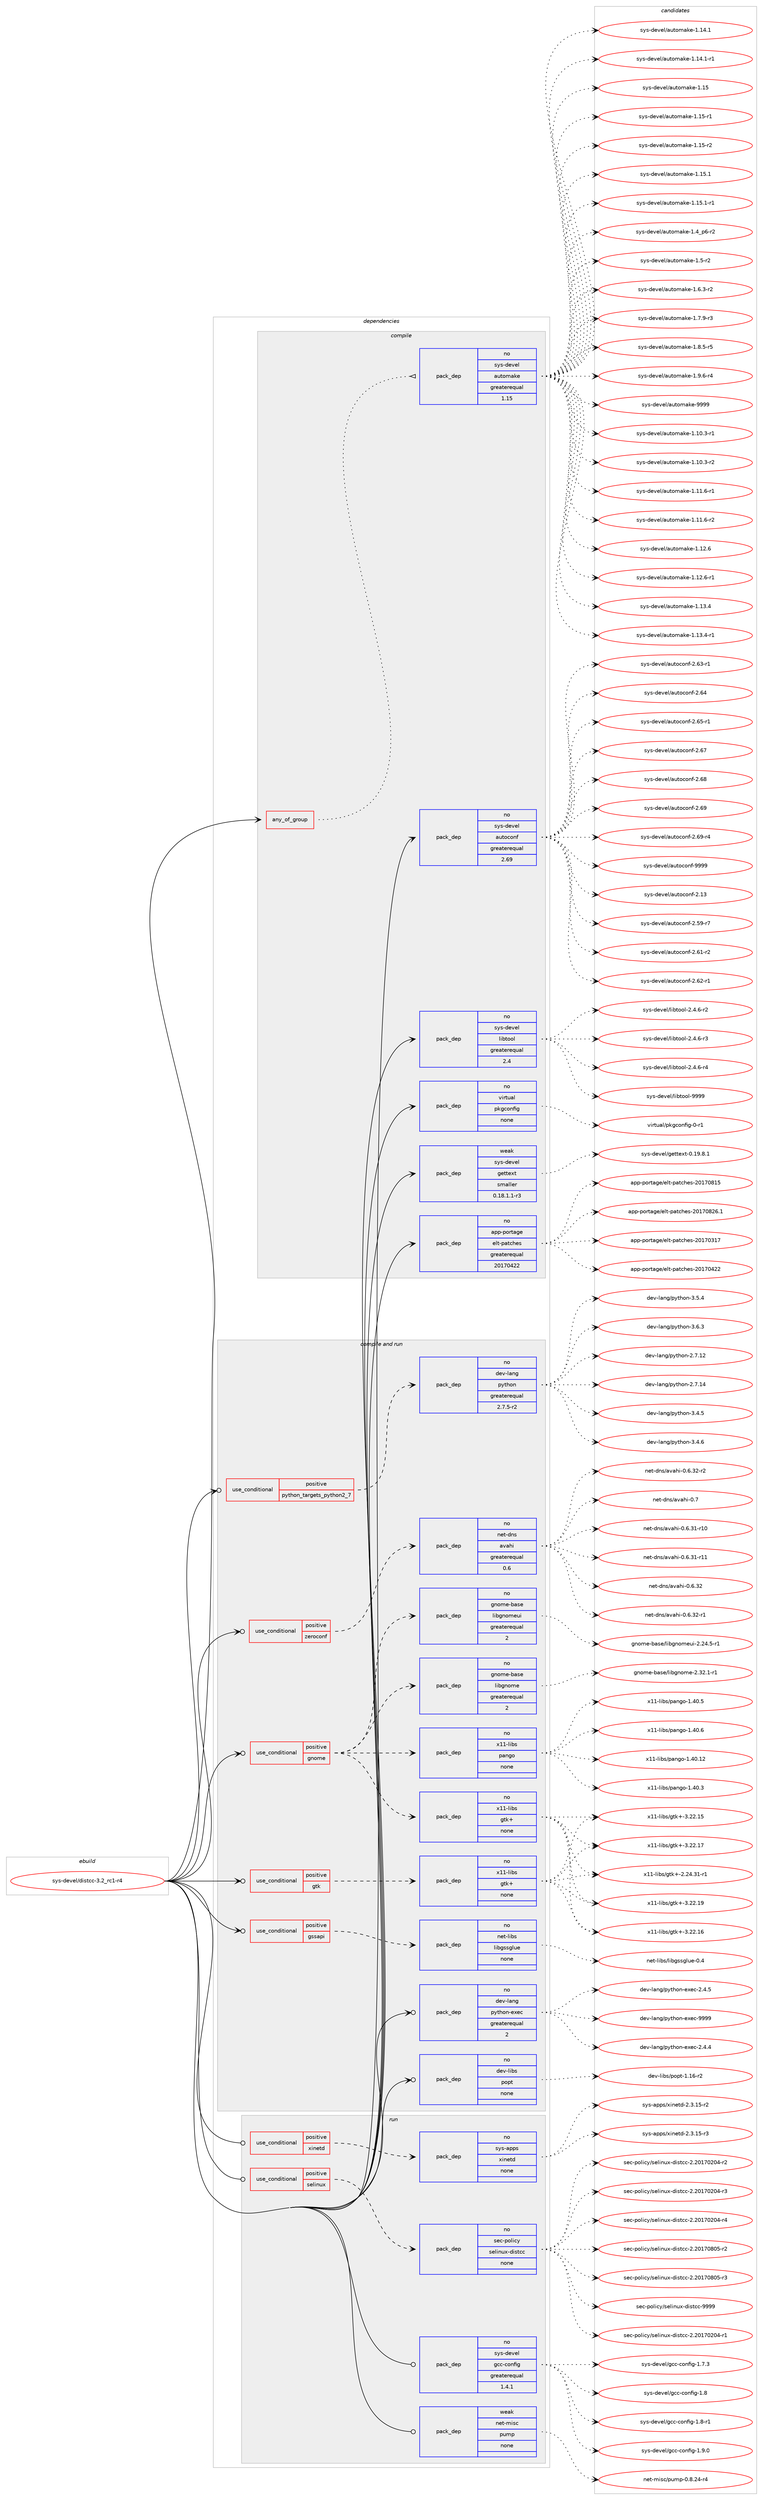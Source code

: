 digraph prolog {

# *************
# Graph options
# *************

newrank=true;
concentrate=true;
compound=true;
graph [rankdir=LR,fontname=Helvetica,fontsize=10,ranksep=1.5];#, ranksep=2.5, nodesep=0.2];
edge  [arrowhead=vee];
node  [fontname=Helvetica,fontsize=10];

# **********
# The ebuild
# **********

subgraph cluster_leftcol {
color=gray;
rank=same;
label=<<i>ebuild</i>>;
id [label="sys-devel/distcc-3.2_rc1-r4", color=red, width=4, href="../sys-devel/distcc-3.2_rc1-r4.svg"];
}

# ****************
# The dependencies
# ****************

subgraph cluster_midcol {
color=gray;
label=<<i>dependencies</i>>;
subgraph cluster_compile {
fillcolor="#eeeeee";
style=filled;
label=<<i>compile</i>>;
subgraph any8146 {
dependency483671 [label=<<TABLE BORDER="0" CELLBORDER="1" CELLSPACING="0" CELLPADDING="4"><TR><TD CELLPADDING="10">any_of_group</TD></TR></TABLE>>, shape=none, color=red];subgraph pack359308 {
dependency483672 [label=<<TABLE BORDER="0" CELLBORDER="1" CELLSPACING="0" CELLPADDING="4" WIDTH="220"><TR><TD ROWSPAN="6" CELLPADDING="30">pack_dep</TD></TR><TR><TD WIDTH="110">no</TD></TR><TR><TD>sys-devel</TD></TR><TR><TD>automake</TD></TR><TR><TD>greaterequal</TD></TR><TR><TD>1.15</TD></TR></TABLE>>, shape=none, color=blue];
}
dependency483671:e -> dependency483672:w [weight=20,style="dotted",arrowhead="oinv"];
}
id:e -> dependency483671:w [weight=20,style="solid",arrowhead="vee"];
subgraph pack359309 {
dependency483673 [label=<<TABLE BORDER="0" CELLBORDER="1" CELLSPACING="0" CELLPADDING="4" WIDTH="220"><TR><TD ROWSPAN="6" CELLPADDING="30">pack_dep</TD></TR><TR><TD WIDTH="110">no</TD></TR><TR><TD>app-portage</TD></TR><TR><TD>elt-patches</TD></TR><TR><TD>greaterequal</TD></TR><TR><TD>20170422</TD></TR></TABLE>>, shape=none, color=blue];
}
id:e -> dependency483673:w [weight=20,style="solid",arrowhead="vee"];
subgraph pack359310 {
dependency483674 [label=<<TABLE BORDER="0" CELLBORDER="1" CELLSPACING="0" CELLPADDING="4" WIDTH="220"><TR><TD ROWSPAN="6" CELLPADDING="30">pack_dep</TD></TR><TR><TD WIDTH="110">no</TD></TR><TR><TD>sys-devel</TD></TR><TR><TD>autoconf</TD></TR><TR><TD>greaterequal</TD></TR><TR><TD>2.69</TD></TR></TABLE>>, shape=none, color=blue];
}
id:e -> dependency483674:w [weight=20,style="solid",arrowhead="vee"];
subgraph pack359311 {
dependency483675 [label=<<TABLE BORDER="0" CELLBORDER="1" CELLSPACING="0" CELLPADDING="4" WIDTH="220"><TR><TD ROWSPAN="6" CELLPADDING="30">pack_dep</TD></TR><TR><TD WIDTH="110">no</TD></TR><TR><TD>sys-devel</TD></TR><TR><TD>libtool</TD></TR><TR><TD>greaterequal</TD></TR><TR><TD>2.4</TD></TR></TABLE>>, shape=none, color=blue];
}
id:e -> dependency483675:w [weight=20,style="solid",arrowhead="vee"];
subgraph pack359312 {
dependency483676 [label=<<TABLE BORDER="0" CELLBORDER="1" CELLSPACING="0" CELLPADDING="4" WIDTH="220"><TR><TD ROWSPAN="6" CELLPADDING="30">pack_dep</TD></TR><TR><TD WIDTH="110">no</TD></TR><TR><TD>virtual</TD></TR><TR><TD>pkgconfig</TD></TR><TR><TD>none</TD></TR><TR><TD></TD></TR></TABLE>>, shape=none, color=blue];
}
id:e -> dependency483676:w [weight=20,style="solid",arrowhead="vee"];
subgraph pack359313 {
dependency483677 [label=<<TABLE BORDER="0" CELLBORDER="1" CELLSPACING="0" CELLPADDING="4" WIDTH="220"><TR><TD ROWSPAN="6" CELLPADDING="30">pack_dep</TD></TR><TR><TD WIDTH="110">weak</TD></TR><TR><TD>sys-devel</TD></TR><TR><TD>gettext</TD></TR><TR><TD>smaller</TD></TR><TR><TD>0.18.1.1-r3</TD></TR></TABLE>>, shape=none, color=blue];
}
id:e -> dependency483677:w [weight=20,style="solid",arrowhead="vee"];
}
subgraph cluster_compileandrun {
fillcolor="#eeeeee";
style=filled;
label=<<i>compile and run</i>>;
subgraph cond115933 {
dependency483678 [label=<<TABLE BORDER="0" CELLBORDER="1" CELLSPACING="0" CELLPADDING="4"><TR><TD ROWSPAN="3" CELLPADDING="10">use_conditional</TD></TR><TR><TD>positive</TD></TR><TR><TD>gnome</TD></TR></TABLE>>, shape=none, color=red];
subgraph pack359314 {
dependency483679 [label=<<TABLE BORDER="0" CELLBORDER="1" CELLSPACING="0" CELLPADDING="4" WIDTH="220"><TR><TD ROWSPAN="6" CELLPADDING="30">pack_dep</TD></TR><TR><TD WIDTH="110">no</TD></TR><TR><TD>gnome-base</TD></TR><TR><TD>libgnome</TD></TR><TR><TD>greaterequal</TD></TR><TR><TD>2</TD></TR></TABLE>>, shape=none, color=blue];
}
dependency483678:e -> dependency483679:w [weight=20,style="dashed",arrowhead="vee"];
subgraph pack359315 {
dependency483680 [label=<<TABLE BORDER="0" CELLBORDER="1" CELLSPACING="0" CELLPADDING="4" WIDTH="220"><TR><TD ROWSPAN="6" CELLPADDING="30">pack_dep</TD></TR><TR><TD WIDTH="110">no</TD></TR><TR><TD>gnome-base</TD></TR><TR><TD>libgnomeui</TD></TR><TR><TD>greaterequal</TD></TR><TR><TD>2</TD></TR></TABLE>>, shape=none, color=blue];
}
dependency483678:e -> dependency483680:w [weight=20,style="dashed",arrowhead="vee"];
subgraph pack359316 {
dependency483681 [label=<<TABLE BORDER="0" CELLBORDER="1" CELLSPACING="0" CELLPADDING="4" WIDTH="220"><TR><TD ROWSPAN="6" CELLPADDING="30">pack_dep</TD></TR><TR><TD WIDTH="110">no</TD></TR><TR><TD>x11-libs</TD></TR><TR><TD>gtk+</TD></TR><TR><TD>none</TD></TR><TR><TD></TD></TR></TABLE>>, shape=none, color=blue];
}
dependency483678:e -> dependency483681:w [weight=20,style="dashed",arrowhead="vee"];
subgraph pack359317 {
dependency483682 [label=<<TABLE BORDER="0" CELLBORDER="1" CELLSPACING="0" CELLPADDING="4" WIDTH="220"><TR><TD ROWSPAN="6" CELLPADDING="30">pack_dep</TD></TR><TR><TD WIDTH="110">no</TD></TR><TR><TD>x11-libs</TD></TR><TR><TD>pango</TD></TR><TR><TD>none</TD></TR><TR><TD></TD></TR></TABLE>>, shape=none, color=blue];
}
dependency483678:e -> dependency483682:w [weight=20,style="dashed",arrowhead="vee"];
}
id:e -> dependency483678:w [weight=20,style="solid",arrowhead="odotvee"];
subgraph cond115934 {
dependency483683 [label=<<TABLE BORDER="0" CELLBORDER="1" CELLSPACING="0" CELLPADDING="4"><TR><TD ROWSPAN="3" CELLPADDING="10">use_conditional</TD></TR><TR><TD>positive</TD></TR><TR><TD>gssapi</TD></TR></TABLE>>, shape=none, color=red];
subgraph pack359318 {
dependency483684 [label=<<TABLE BORDER="0" CELLBORDER="1" CELLSPACING="0" CELLPADDING="4" WIDTH="220"><TR><TD ROWSPAN="6" CELLPADDING="30">pack_dep</TD></TR><TR><TD WIDTH="110">no</TD></TR><TR><TD>net-libs</TD></TR><TR><TD>libgssglue</TD></TR><TR><TD>none</TD></TR><TR><TD></TD></TR></TABLE>>, shape=none, color=blue];
}
dependency483683:e -> dependency483684:w [weight=20,style="dashed",arrowhead="vee"];
}
id:e -> dependency483683:w [weight=20,style="solid",arrowhead="odotvee"];
subgraph cond115935 {
dependency483685 [label=<<TABLE BORDER="0" CELLBORDER="1" CELLSPACING="0" CELLPADDING="4"><TR><TD ROWSPAN="3" CELLPADDING="10">use_conditional</TD></TR><TR><TD>positive</TD></TR><TR><TD>gtk</TD></TR></TABLE>>, shape=none, color=red];
subgraph pack359319 {
dependency483686 [label=<<TABLE BORDER="0" CELLBORDER="1" CELLSPACING="0" CELLPADDING="4" WIDTH="220"><TR><TD ROWSPAN="6" CELLPADDING="30">pack_dep</TD></TR><TR><TD WIDTH="110">no</TD></TR><TR><TD>x11-libs</TD></TR><TR><TD>gtk+</TD></TR><TR><TD>none</TD></TR><TR><TD></TD></TR></TABLE>>, shape=none, color=blue];
}
dependency483685:e -> dependency483686:w [weight=20,style="dashed",arrowhead="vee"];
}
id:e -> dependency483685:w [weight=20,style="solid",arrowhead="odotvee"];
subgraph cond115936 {
dependency483687 [label=<<TABLE BORDER="0" CELLBORDER="1" CELLSPACING="0" CELLPADDING="4"><TR><TD ROWSPAN="3" CELLPADDING="10">use_conditional</TD></TR><TR><TD>positive</TD></TR><TR><TD>python_targets_python2_7</TD></TR></TABLE>>, shape=none, color=red];
subgraph pack359320 {
dependency483688 [label=<<TABLE BORDER="0" CELLBORDER="1" CELLSPACING="0" CELLPADDING="4" WIDTH="220"><TR><TD ROWSPAN="6" CELLPADDING="30">pack_dep</TD></TR><TR><TD WIDTH="110">no</TD></TR><TR><TD>dev-lang</TD></TR><TR><TD>python</TD></TR><TR><TD>greaterequal</TD></TR><TR><TD>2.7.5-r2</TD></TR></TABLE>>, shape=none, color=blue];
}
dependency483687:e -> dependency483688:w [weight=20,style="dashed",arrowhead="vee"];
}
id:e -> dependency483687:w [weight=20,style="solid",arrowhead="odotvee"];
subgraph cond115937 {
dependency483689 [label=<<TABLE BORDER="0" CELLBORDER="1" CELLSPACING="0" CELLPADDING="4"><TR><TD ROWSPAN="3" CELLPADDING="10">use_conditional</TD></TR><TR><TD>positive</TD></TR><TR><TD>zeroconf</TD></TR></TABLE>>, shape=none, color=red];
subgraph pack359321 {
dependency483690 [label=<<TABLE BORDER="0" CELLBORDER="1" CELLSPACING="0" CELLPADDING="4" WIDTH="220"><TR><TD ROWSPAN="6" CELLPADDING="30">pack_dep</TD></TR><TR><TD WIDTH="110">no</TD></TR><TR><TD>net-dns</TD></TR><TR><TD>avahi</TD></TR><TR><TD>greaterequal</TD></TR><TR><TD>0.6</TD></TR></TABLE>>, shape=none, color=blue];
}
dependency483689:e -> dependency483690:w [weight=20,style="dashed",arrowhead="vee"];
}
id:e -> dependency483689:w [weight=20,style="solid",arrowhead="odotvee"];
subgraph pack359322 {
dependency483691 [label=<<TABLE BORDER="0" CELLBORDER="1" CELLSPACING="0" CELLPADDING="4" WIDTH="220"><TR><TD ROWSPAN="6" CELLPADDING="30">pack_dep</TD></TR><TR><TD WIDTH="110">no</TD></TR><TR><TD>dev-lang</TD></TR><TR><TD>python-exec</TD></TR><TR><TD>greaterequal</TD></TR><TR><TD>2</TD></TR></TABLE>>, shape=none, color=blue];
}
id:e -> dependency483691:w [weight=20,style="solid",arrowhead="odotvee"];
subgraph pack359323 {
dependency483692 [label=<<TABLE BORDER="0" CELLBORDER="1" CELLSPACING="0" CELLPADDING="4" WIDTH="220"><TR><TD ROWSPAN="6" CELLPADDING="30">pack_dep</TD></TR><TR><TD WIDTH="110">no</TD></TR><TR><TD>dev-libs</TD></TR><TR><TD>popt</TD></TR><TR><TD>none</TD></TR><TR><TD></TD></TR></TABLE>>, shape=none, color=blue];
}
id:e -> dependency483692:w [weight=20,style="solid",arrowhead="odotvee"];
}
subgraph cluster_run {
fillcolor="#eeeeee";
style=filled;
label=<<i>run</i>>;
subgraph cond115938 {
dependency483693 [label=<<TABLE BORDER="0" CELLBORDER="1" CELLSPACING="0" CELLPADDING="4"><TR><TD ROWSPAN="3" CELLPADDING="10">use_conditional</TD></TR><TR><TD>positive</TD></TR><TR><TD>selinux</TD></TR></TABLE>>, shape=none, color=red];
subgraph pack359324 {
dependency483694 [label=<<TABLE BORDER="0" CELLBORDER="1" CELLSPACING="0" CELLPADDING="4" WIDTH="220"><TR><TD ROWSPAN="6" CELLPADDING="30">pack_dep</TD></TR><TR><TD WIDTH="110">no</TD></TR><TR><TD>sec-policy</TD></TR><TR><TD>selinux-distcc</TD></TR><TR><TD>none</TD></TR><TR><TD></TD></TR></TABLE>>, shape=none, color=blue];
}
dependency483693:e -> dependency483694:w [weight=20,style="dashed",arrowhead="vee"];
}
id:e -> dependency483693:w [weight=20,style="solid",arrowhead="odot"];
subgraph cond115939 {
dependency483695 [label=<<TABLE BORDER="0" CELLBORDER="1" CELLSPACING="0" CELLPADDING="4"><TR><TD ROWSPAN="3" CELLPADDING="10">use_conditional</TD></TR><TR><TD>positive</TD></TR><TR><TD>xinetd</TD></TR></TABLE>>, shape=none, color=red];
subgraph pack359325 {
dependency483696 [label=<<TABLE BORDER="0" CELLBORDER="1" CELLSPACING="0" CELLPADDING="4" WIDTH="220"><TR><TD ROWSPAN="6" CELLPADDING="30">pack_dep</TD></TR><TR><TD WIDTH="110">no</TD></TR><TR><TD>sys-apps</TD></TR><TR><TD>xinetd</TD></TR><TR><TD>none</TD></TR><TR><TD></TD></TR></TABLE>>, shape=none, color=blue];
}
dependency483695:e -> dependency483696:w [weight=20,style="dashed",arrowhead="vee"];
}
id:e -> dependency483695:w [weight=20,style="solid",arrowhead="odot"];
subgraph pack359326 {
dependency483697 [label=<<TABLE BORDER="0" CELLBORDER="1" CELLSPACING="0" CELLPADDING="4" WIDTH="220"><TR><TD ROWSPAN="6" CELLPADDING="30">pack_dep</TD></TR><TR><TD WIDTH="110">no</TD></TR><TR><TD>sys-devel</TD></TR><TR><TD>gcc-config</TD></TR><TR><TD>greaterequal</TD></TR><TR><TD>1.4.1</TD></TR></TABLE>>, shape=none, color=blue];
}
id:e -> dependency483697:w [weight=20,style="solid",arrowhead="odot"];
subgraph pack359327 {
dependency483698 [label=<<TABLE BORDER="0" CELLBORDER="1" CELLSPACING="0" CELLPADDING="4" WIDTH="220"><TR><TD ROWSPAN="6" CELLPADDING="30">pack_dep</TD></TR><TR><TD WIDTH="110">weak</TD></TR><TR><TD>net-misc</TD></TR><TR><TD>pump</TD></TR><TR><TD>none</TD></TR><TR><TD></TD></TR></TABLE>>, shape=none, color=blue];
}
id:e -> dependency483698:w [weight=20,style="solid",arrowhead="odot"];
}
}

# **************
# The candidates
# **************

subgraph cluster_choices {
rank=same;
color=gray;
label=<<i>candidates</i>>;

subgraph choice359308 {
color=black;
nodesep=1;
choice11512111545100101118101108479711711611110997107101454946494846514511449 [label="sys-devel/automake-1.10.3-r1", color=red, width=4,href="../sys-devel/automake-1.10.3-r1.svg"];
choice11512111545100101118101108479711711611110997107101454946494846514511450 [label="sys-devel/automake-1.10.3-r2", color=red, width=4,href="../sys-devel/automake-1.10.3-r2.svg"];
choice11512111545100101118101108479711711611110997107101454946494946544511449 [label="sys-devel/automake-1.11.6-r1", color=red, width=4,href="../sys-devel/automake-1.11.6-r1.svg"];
choice11512111545100101118101108479711711611110997107101454946494946544511450 [label="sys-devel/automake-1.11.6-r2", color=red, width=4,href="../sys-devel/automake-1.11.6-r2.svg"];
choice1151211154510010111810110847971171161111099710710145494649504654 [label="sys-devel/automake-1.12.6", color=red, width=4,href="../sys-devel/automake-1.12.6.svg"];
choice11512111545100101118101108479711711611110997107101454946495046544511449 [label="sys-devel/automake-1.12.6-r1", color=red, width=4,href="../sys-devel/automake-1.12.6-r1.svg"];
choice1151211154510010111810110847971171161111099710710145494649514652 [label="sys-devel/automake-1.13.4", color=red, width=4,href="../sys-devel/automake-1.13.4.svg"];
choice11512111545100101118101108479711711611110997107101454946495146524511449 [label="sys-devel/automake-1.13.4-r1", color=red, width=4,href="../sys-devel/automake-1.13.4-r1.svg"];
choice1151211154510010111810110847971171161111099710710145494649524649 [label="sys-devel/automake-1.14.1", color=red, width=4,href="../sys-devel/automake-1.14.1.svg"];
choice11512111545100101118101108479711711611110997107101454946495246494511449 [label="sys-devel/automake-1.14.1-r1", color=red, width=4,href="../sys-devel/automake-1.14.1-r1.svg"];
choice115121115451001011181011084797117116111109971071014549464953 [label="sys-devel/automake-1.15", color=red, width=4,href="../sys-devel/automake-1.15.svg"];
choice1151211154510010111810110847971171161111099710710145494649534511449 [label="sys-devel/automake-1.15-r1", color=red, width=4,href="../sys-devel/automake-1.15-r1.svg"];
choice1151211154510010111810110847971171161111099710710145494649534511450 [label="sys-devel/automake-1.15-r2", color=red, width=4,href="../sys-devel/automake-1.15-r2.svg"];
choice1151211154510010111810110847971171161111099710710145494649534649 [label="sys-devel/automake-1.15.1", color=red, width=4,href="../sys-devel/automake-1.15.1.svg"];
choice11512111545100101118101108479711711611110997107101454946495346494511449 [label="sys-devel/automake-1.15.1-r1", color=red, width=4,href="../sys-devel/automake-1.15.1-r1.svg"];
choice115121115451001011181011084797117116111109971071014549465295112544511450 [label="sys-devel/automake-1.4_p6-r2", color=red, width=4,href="../sys-devel/automake-1.4_p6-r2.svg"];
choice11512111545100101118101108479711711611110997107101454946534511450 [label="sys-devel/automake-1.5-r2", color=red, width=4,href="../sys-devel/automake-1.5-r2.svg"];
choice115121115451001011181011084797117116111109971071014549465446514511450 [label="sys-devel/automake-1.6.3-r2", color=red, width=4,href="../sys-devel/automake-1.6.3-r2.svg"];
choice115121115451001011181011084797117116111109971071014549465546574511451 [label="sys-devel/automake-1.7.9-r3", color=red, width=4,href="../sys-devel/automake-1.7.9-r3.svg"];
choice115121115451001011181011084797117116111109971071014549465646534511453 [label="sys-devel/automake-1.8.5-r5", color=red, width=4,href="../sys-devel/automake-1.8.5-r5.svg"];
choice115121115451001011181011084797117116111109971071014549465746544511452 [label="sys-devel/automake-1.9.6-r4", color=red, width=4,href="../sys-devel/automake-1.9.6-r4.svg"];
choice115121115451001011181011084797117116111109971071014557575757 [label="sys-devel/automake-9999", color=red, width=4,href="../sys-devel/automake-9999.svg"];
dependency483672:e -> choice11512111545100101118101108479711711611110997107101454946494846514511449:w [style=dotted,weight="100"];
dependency483672:e -> choice11512111545100101118101108479711711611110997107101454946494846514511450:w [style=dotted,weight="100"];
dependency483672:e -> choice11512111545100101118101108479711711611110997107101454946494946544511449:w [style=dotted,weight="100"];
dependency483672:e -> choice11512111545100101118101108479711711611110997107101454946494946544511450:w [style=dotted,weight="100"];
dependency483672:e -> choice1151211154510010111810110847971171161111099710710145494649504654:w [style=dotted,weight="100"];
dependency483672:e -> choice11512111545100101118101108479711711611110997107101454946495046544511449:w [style=dotted,weight="100"];
dependency483672:e -> choice1151211154510010111810110847971171161111099710710145494649514652:w [style=dotted,weight="100"];
dependency483672:e -> choice11512111545100101118101108479711711611110997107101454946495146524511449:w [style=dotted,weight="100"];
dependency483672:e -> choice1151211154510010111810110847971171161111099710710145494649524649:w [style=dotted,weight="100"];
dependency483672:e -> choice11512111545100101118101108479711711611110997107101454946495246494511449:w [style=dotted,weight="100"];
dependency483672:e -> choice115121115451001011181011084797117116111109971071014549464953:w [style=dotted,weight="100"];
dependency483672:e -> choice1151211154510010111810110847971171161111099710710145494649534511449:w [style=dotted,weight="100"];
dependency483672:e -> choice1151211154510010111810110847971171161111099710710145494649534511450:w [style=dotted,weight="100"];
dependency483672:e -> choice1151211154510010111810110847971171161111099710710145494649534649:w [style=dotted,weight="100"];
dependency483672:e -> choice11512111545100101118101108479711711611110997107101454946495346494511449:w [style=dotted,weight="100"];
dependency483672:e -> choice115121115451001011181011084797117116111109971071014549465295112544511450:w [style=dotted,weight="100"];
dependency483672:e -> choice11512111545100101118101108479711711611110997107101454946534511450:w [style=dotted,weight="100"];
dependency483672:e -> choice115121115451001011181011084797117116111109971071014549465446514511450:w [style=dotted,weight="100"];
dependency483672:e -> choice115121115451001011181011084797117116111109971071014549465546574511451:w [style=dotted,weight="100"];
dependency483672:e -> choice115121115451001011181011084797117116111109971071014549465646534511453:w [style=dotted,weight="100"];
dependency483672:e -> choice115121115451001011181011084797117116111109971071014549465746544511452:w [style=dotted,weight="100"];
dependency483672:e -> choice115121115451001011181011084797117116111109971071014557575757:w [style=dotted,weight="100"];
}
subgraph choice359309 {
color=black;
nodesep=1;
choice97112112451121111141169710310147101108116451129711699104101115455048495548514955 [label="app-portage/elt-patches-20170317", color=red, width=4,href="../app-portage/elt-patches-20170317.svg"];
choice97112112451121111141169710310147101108116451129711699104101115455048495548525050 [label="app-portage/elt-patches-20170422", color=red, width=4,href="../app-portage/elt-patches-20170422.svg"];
choice97112112451121111141169710310147101108116451129711699104101115455048495548564953 [label="app-portage/elt-patches-20170815", color=red, width=4,href="../app-portage/elt-patches-20170815.svg"];
choice971121124511211111411697103101471011081164511297116991041011154550484955485650544649 [label="app-portage/elt-patches-20170826.1", color=red, width=4,href="../app-portage/elt-patches-20170826.1.svg"];
dependency483673:e -> choice97112112451121111141169710310147101108116451129711699104101115455048495548514955:w [style=dotted,weight="100"];
dependency483673:e -> choice97112112451121111141169710310147101108116451129711699104101115455048495548525050:w [style=dotted,weight="100"];
dependency483673:e -> choice97112112451121111141169710310147101108116451129711699104101115455048495548564953:w [style=dotted,weight="100"];
dependency483673:e -> choice971121124511211111411697103101471011081164511297116991041011154550484955485650544649:w [style=dotted,weight="100"];
}
subgraph choice359310 {
color=black;
nodesep=1;
choice115121115451001011181011084797117116111991111101024550464951 [label="sys-devel/autoconf-2.13", color=red, width=4,href="../sys-devel/autoconf-2.13.svg"];
choice1151211154510010111810110847971171161119911111010245504653574511455 [label="sys-devel/autoconf-2.59-r7", color=red, width=4,href="../sys-devel/autoconf-2.59-r7.svg"];
choice1151211154510010111810110847971171161119911111010245504654494511450 [label="sys-devel/autoconf-2.61-r2", color=red, width=4,href="../sys-devel/autoconf-2.61-r2.svg"];
choice1151211154510010111810110847971171161119911111010245504654504511449 [label="sys-devel/autoconf-2.62-r1", color=red, width=4,href="../sys-devel/autoconf-2.62-r1.svg"];
choice1151211154510010111810110847971171161119911111010245504654514511449 [label="sys-devel/autoconf-2.63-r1", color=red, width=4,href="../sys-devel/autoconf-2.63-r1.svg"];
choice115121115451001011181011084797117116111991111101024550465452 [label="sys-devel/autoconf-2.64", color=red, width=4,href="../sys-devel/autoconf-2.64.svg"];
choice1151211154510010111810110847971171161119911111010245504654534511449 [label="sys-devel/autoconf-2.65-r1", color=red, width=4,href="../sys-devel/autoconf-2.65-r1.svg"];
choice115121115451001011181011084797117116111991111101024550465455 [label="sys-devel/autoconf-2.67", color=red, width=4,href="../sys-devel/autoconf-2.67.svg"];
choice115121115451001011181011084797117116111991111101024550465456 [label="sys-devel/autoconf-2.68", color=red, width=4,href="../sys-devel/autoconf-2.68.svg"];
choice115121115451001011181011084797117116111991111101024550465457 [label="sys-devel/autoconf-2.69", color=red, width=4,href="../sys-devel/autoconf-2.69.svg"];
choice1151211154510010111810110847971171161119911111010245504654574511452 [label="sys-devel/autoconf-2.69-r4", color=red, width=4,href="../sys-devel/autoconf-2.69-r4.svg"];
choice115121115451001011181011084797117116111991111101024557575757 [label="sys-devel/autoconf-9999", color=red, width=4,href="../sys-devel/autoconf-9999.svg"];
dependency483674:e -> choice115121115451001011181011084797117116111991111101024550464951:w [style=dotted,weight="100"];
dependency483674:e -> choice1151211154510010111810110847971171161119911111010245504653574511455:w [style=dotted,weight="100"];
dependency483674:e -> choice1151211154510010111810110847971171161119911111010245504654494511450:w [style=dotted,weight="100"];
dependency483674:e -> choice1151211154510010111810110847971171161119911111010245504654504511449:w [style=dotted,weight="100"];
dependency483674:e -> choice1151211154510010111810110847971171161119911111010245504654514511449:w [style=dotted,weight="100"];
dependency483674:e -> choice115121115451001011181011084797117116111991111101024550465452:w [style=dotted,weight="100"];
dependency483674:e -> choice1151211154510010111810110847971171161119911111010245504654534511449:w [style=dotted,weight="100"];
dependency483674:e -> choice115121115451001011181011084797117116111991111101024550465455:w [style=dotted,weight="100"];
dependency483674:e -> choice115121115451001011181011084797117116111991111101024550465456:w [style=dotted,weight="100"];
dependency483674:e -> choice115121115451001011181011084797117116111991111101024550465457:w [style=dotted,weight="100"];
dependency483674:e -> choice1151211154510010111810110847971171161119911111010245504654574511452:w [style=dotted,weight="100"];
dependency483674:e -> choice115121115451001011181011084797117116111991111101024557575757:w [style=dotted,weight="100"];
}
subgraph choice359311 {
color=black;
nodesep=1;
choice1151211154510010111810110847108105981161111111084550465246544511450 [label="sys-devel/libtool-2.4.6-r2", color=red, width=4,href="../sys-devel/libtool-2.4.6-r2.svg"];
choice1151211154510010111810110847108105981161111111084550465246544511451 [label="sys-devel/libtool-2.4.6-r3", color=red, width=4,href="../sys-devel/libtool-2.4.6-r3.svg"];
choice1151211154510010111810110847108105981161111111084550465246544511452 [label="sys-devel/libtool-2.4.6-r4", color=red, width=4,href="../sys-devel/libtool-2.4.6-r4.svg"];
choice1151211154510010111810110847108105981161111111084557575757 [label="sys-devel/libtool-9999", color=red, width=4,href="../sys-devel/libtool-9999.svg"];
dependency483675:e -> choice1151211154510010111810110847108105981161111111084550465246544511450:w [style=dotted,weight="100"];
dependency483675:e -> choice1151211154510010111810110847108105981161111111084550465246544511451:w [style=dotted,weight="100"];
dependency483675:e -> choice1151211154510010111810110847108105981161111111084550465246544511452:w [style=dotted,weight="100"];
dependency483675:e -> choice1151211154510010111810110847108105981161111111084557575757:w [style=dotted,weight="100"];
}
subgraph choice359312 {
color=black;
nodesep=1;
choice11810511411611797108471121071039911111010210510345484511449 [label="virtual/pkgconfig-0-r1", color=red, width=4,href="../virtual/pkgconfig-0-r1.svg"];
dependency483676:e -> choice11810511411611797108471121071039911111010210510345484511449:w [style=dotted,weight="100"];
}
subgraph choice359313 {
color=black;
nodesep=1;
choice1151211154510010111810110847103101116116101120116454846495746564649 [label="sys-devel/gettext-0.19.8.1", color=red, width=4,href="../sys-devel/gettext-0.19.8.1.svg"];
dependency483677:e -> choice1151211154510010111810110847103101116116101120116454846495746564649:w [style=dotted,weight="100"];
}
subgraph choice359314 {
color=black;
nodesep=1;
choice1031101111091014598971151014710810598103110111109101455046515046494511449 [label="gnome-base/libgnome-2.32.1-r1", color=red, width=4,href="../gnome-base/libgnome-2.32.1-r1.svg"];
dependency483679:e -> choice1031101111091014598971151014710810598103110111109101455046515046494511449:w [style=dotted,weight="100"];
}
subgraph choice359315 {
color=black;
nodesep=1;
choice1031101111091014598971151014710810598103110111109101117105455046505246534511449 [label="gnome-base/libgnomeui-2.24.5-r1", color=red, width=4,href="../gnome-base/libgnomeui-2.24.5-r1.svg"];
dependency483680:e -> choice1031101111091014598971151014710810598103110111109101117105455046505246534511449:w [style=dotted,weight="100"];
}
subgraph choice359316 {
color=black;
nodesep=1;
choice12049494510810598115471031161074345504650524651494511449 [label="x11-libs/gtk+-2.24.31-r1", color=red, width=4,href="../x11-libs/gtk+-2.24.31-r1.svg"];
choice1204949451081059811547103116107434551465050464953 [label="x11-libs/gtk+-3.22.15", color=red, width=4,href="../x11-libs/gtk+-3.22.15.svg"];
choice1204949451081059811547103116107434551465050464954 [label="x11-libs/gtk+-3.22.16", color=red, width=4,href="../x11-libs/gtk+-3.22.16.svg"];
choice1204949451081059811547103116107434551465050464955 [label="x11-libs/gtk+-3.22.17", color=red, width=4,href="../x11-libs/gtk+-3.22.17.svg"];
choice1204949451081059811547103116107434551465050464957 [label="x11-libs/gtk+-3.22.19", color=red, width=4,href="../x11-libs/gtk+-3.22.19.svg"];
dependency483681:e -> choice12049494510810598115471031161074345504650524651494511449:w [style=dotted,weight="100"];
dependency483681:e -> choice1204949451081059811547103116107434551465050464953:w [style=dotted,weight="100"];
dependency483681:e -> choice1204949451081059811547103116107434551465050464954:w [style=dotted,weight="100"];
dependency483681:e -> choice1204949451081059811547103116107434551465050464955:w [style=dotted,weight="100"];
dependency483681:e -> choice1204949451081059811547103116107434551465050464957:w [style=dotted,weight="100"];
}
subgraph choice359317 {
color=black;
nodesep=1;
choice1204949451081059811547112971101031114549465248464950 [label="x11-libs/pango-1.40.12", color=red, width=4,href="../x11-libs/pango-1.40.12.svg"];
choice12049494510810598115471129711010311145494652484651 [label="x11-libs/pango-1.40.3", color=red, width=4,href="../x11-libs/pango-1.40.3.svg"];
choice12049494510810598115471129711010311145494652484653 [label="x11-libs/pango-1.40.5", color=red, width=4,href="../x11-libs/pango-1.40.5.svg"];
choice12049494510810598115471129711010311145494652484654 [label="x11-libs/pango-1.40.6", color=red, width=4,href="../x11-libs/pango-1.40.6.svg"];
dependency483682:e -> choice1204949451081059811547112971101031114549465248464950:w [style=dotted,weight="100"];
dependency483682:e -> choice12049494510810598115471129711010311145494652484651:w [style=dotted,weight="100"];
dependency483682:e -> choice12049494510810598115471129711010311145494652484653:w [style=dotted,weight="100"];
dependency483682:e -> choice12049494510810598115471129711010311145494652484654:w [style=dotted,weight="100"];
}
subgraph choice359318 {
color=black;
nodesep=1;
choice1101011164510810598115471081059810311511510310811710145484652 [label="net-libs/libgssglue-0.4", color=red, width=4,href="../net-libs/libgssglue-0.4.svg"];
dependency483684:e -> choice1101011164510810598115471081059810311511510310811710145484652:w [style=dotted,weight="100"];
}
subgraph choice359319 {
color=black;
nodesep=1;
choice12049494510810598115471031161074345504650524651494511449 [label="x11-libs/gtk+-2.24.31-r1", color=red, width=4,href="../x11-libs/gtk+-2.24.31-r1.svg"];
choice1204949451081059811547103116107434551465050464953 [label="x11-libs/gtk+-3.22.15", color=red, width=4,href="../x11-libs/gtk+-3.22.15.svg"];
choice1204949451081059811547103116107434551465050464954 [label="x11-libs/gtk+-3.22.16", color=red, width=4,href="../x11-libs/gtk+-3.22.16.svg"];
choice1204949451081059811547103116107434551465050464955 [label="x11-libs/gtk+-3.22.17", color=red, width=4,href="../x11-libs/gtk+-3.22.17.svg"];
choice1204949451081059811547103116107434551465050464957 [label="x11-libs/gtk+-3.22.19", color=red, width=4,href="../x11-libs/gtk+-3.22.19.svg"];
dependency483686:e -> choice12049494510810598115471031161074345504650524651494511449:w [style=dotted,weight="100"];
dependency483686:e -> choice1204949451081059811547103116107434551465050464953:w [style=dotted,weight="100"];
dependency483686:e -> choice1204949451081059811547103116107434551465050464954:w [style=dotted,weight="100"];
dependency483686:e -> choice1204949451081059811547103116107434551465050464955:w [style=dotted,weight="100"];
dependency483686:e -> choice1204949451081059811547103116107434551465050464957:w [style=dotted,weight="100"];
}
subgraph choice359320 {
color=black;
nodesep=1;
choice10010111845108971101034711212111610411111045504655464950 [label="dev-lang/python-2.7.12", color=red, width=4,href="../dev-lang/python-2.7.12.svg"];
choice10010111845108971101034711212111610411111045504655464952 [label="dev-lang/python-2.7.14", color=red, width=4,href="../dev-lang/python-2.7.14.svg"];
choice100101118451089711010347112121116104111110455146524653 [label="dev-lang/python-3.4.5", color=red, width=4,href="../dev-lang/python-3.4.5.svg"];
choice100101118451089711010347112121116104111110455146524654 [label="dev-lang/python-3.4.6", color=red, width=4,href="../dev-lang/python-3.4.6.svg"];
choice100101118451089711010347112121116104111110455146534652 [label="dev-lang/python-3.5.4", color=red, width=4,href="../dev-lang/python-3.5.4.svg"];
choice100101118451089711010347112121116104111110455146544651 [label="dev-lang/python-3.6.3", color=red, width=4,href="../dev-lang/python-3.6.3.svg"];
dependency483688:e -> choice10010111845108971101034711212111610411111045504655464950:w [style=dotted,weight="100"];
dependency483688:e -> choice10010111845108971101034711212111610411111045504655464952:w [style=dotted,weight="100"];
dependency483688:e -> choice100101118451089711010347112121116104111110455146524653:w [style=dotted,weight="100"];
dependency483688:e -> choice100101118451089711010347112121116104111110455146524654:w [style=dotted,weight="100"];
dependency483688:e -> choice100101118451089711010347112121116104111110455146534652:w [style=dotted,weight="100"];
dependency483688:e -> choice100101118451089711010347112121116104111110455146544651:w [style=dotted,weight="100"];
}
subgraph choice359321 {
color=black;
nodesep=1;
choice1101011164510011011547971189710410545484654465149451144948 [label="net-dns/avahi-0.6.31-r10", color=red, width=4,href="../net-dns/avahi-0.6.31-r10.svg"];
choice1101011164510011011547971189710410545484654465149451144949 [label="net-dns/avahi-0.6.31-r11", color=red, width=4,href="../net-dns/avahi-0.6.31-r11.svg"];
choice1101011164510011011547971189710410545484654465150 [label="net-dns/avahi-0.6.32", color=red, width=4,href="../net-dns/avahi-0.6.32.svg"];
choice11010111645100110115479711897104105454846544651504511449 [label="net-dns/avahi-0.6.32-r1", color=red, width=4,href="../net-dns/avahi-0.6.32-r1.svg"];
choice11010111645100110115479711897104105454846544651504511450 [label="net-dns/avahi-0.6.32-r2", color=red, width=4,href="../net-dns/avahi-0.6.32-r2.svg"];
choice1101011164510011011547971189710410545484655 [label="net-dns/avahi-0.7", color=red, width=4,href="../net-dns/avahi-0.7.svg"];
dependency483690:e -> choice1101011164510011011547971189710410545484654465149451144948:w [style=dotted,weight="100"];
dependency483690:e -> choice1101011164510011011547971189710410545484654465149451144949:w [style=dotted,weight="100"];
dependency483690:e -> choice1101011164510011011547971189710410545484654465150:w [style=dotted,weight="100"];
dependency483690:e -> choice11010111645100110115479711897104105454846544651504511449:w [style=dotted,weight="100"];
dependency483690:e -> choice11010111645100110115479711897104105454846544651504511450:w [style=dotted,weight="100"];
dependency483690:e -> choice1101011164510011011547971189710410545484655:w [style=dotted,weight="100"];
}
subgraph choice359322 {
color=black;
nodesep=1;
choice1001011184510897110103471121211161041111104510112010199455046524652 [label="dev-lang/python-exec-2.4.4", color=red, width=4,href="../dev-lang/python-exec-2.4.4.svg"];
choice1001011184510897110103471121211161041111104510112010199455046524653 [label="dev-lang/python-exec-2.4.5", color=red, width=4,href="../dev-lang/python-exec-2.4.5.svg"];
choice10010111845108971101034711212111610411111045101120101994557575757 [label="dev-lang/python-exec-9999", color=red, width=4,href="../dev-lang/python-exec-9999.svg"];
dependency483691:e -> choice1001011184510897110103471121211161041111104510112010199455046524652:w [style=dotted,weight="100"];
dependency483691:e -> choice1001011184510897110103471121211161041111104510112010199455046524653:w [style=dotted,weight="100"];
dependency483691:e -> choice10010111845108971101034711212111610411111045101120101994557575757:w [style=dotted,weight="100"];
}
subgraph choice359323 {
color=black;
nodesep=1;
choice10010111845108105981154711211111211645494649544511450 [label="dev-libs/popt-1.16-r2", color=red, width=4,href="../dev-libs/popt-1.16-r2.svg"];
dependency483692:e -> choice10010111845108105981154711211111211645494649544511450:w [style=dotted,weight="100"];
}
subgraph choice359324 {
color=black;
nodesep=1;
choice1151019945112111108105991214711510110810511011712045100105115116999945504650484955485048524511449 [label="sec-policy/selinux-distcc-2.20170204-r1", color=red, width=4,href="../sec-policy/selinux-distcc-2.20170204-r1.svg"];
choice1151019945112111108105991214711510110810511011712045100105115116999945504650484955485048524511450 [label="sec-policy/selinux-distcc-2.20170204-r2", color=red, width=4,href="../sec-policy/selinux-distcc-2.20170204-r2.svg"];
choice1151019945112111108105991214711510110810511011712045100105115116999945504650484955485048524511451 [label="sec-policy/selinux-distcc-2.20170204-r3", color=red, width=4,href="../sec-policy/selinux-distcc-2.20170204-r3.svg"];
choice1151019945112111108105991214711510110810511011712045100105115116999945504650484955485048524511452 [label="sec-policy/selinux-distcc-2.20170204-r4", color=red, width=4,href="../sec-policy/selinux-distcc-2.20170204-r4.svg"];
choice1151019945112111108105991214711510110810511011712045100105115116999945504650484955485648534511450 [label="sec-policy/selinux-distcc-2.20170805-r2", color=red, width=4,href="../sec-policy/selinux-distcc-2.20170805-r2.svg"];
choice1151019945112111108105991214711510110810511011712045100105115116999945504650484955485648534511451 [label="sec-policy/selinux-distcc-2.20170805-r3", color=red, width=4,href="../sec-policy/selinux-distcc-2.20170805-r3.svg"];
choice115101994511211110810599121471151011081051101171204510010511511699994557575757 [label="sec-policy/selinux-distcc-9999", color=red, width=4,href="../sec-policy/selinux-distcc-9999.svg"];
dependency483694:e -> choice1151019945112111108105991214711510110810511011712045100105115116999945504650484955485048524511449:w [style=dotted,weight="100"];
dependency483694:e -> choice1151019945112111108105991214711510110810511011712045100105115116999945504650484955485048524511450:w [style=dotted,weight="100"];
dependency483694:e -> choice1151019945112111108105991214711510110810511011712045100105115116999945504650484955485048524511451:w [style=dotted,weight="100"];
dependency483694:e -> choice1151019945112111108105991214711510110810511011712045100105115116999945504650484955485048524511452:w [style=dotted,weight="100"];
dependency483694:e -> choice1151019945112111108105991214711510110810511011712045100105115116999945504650484955485648534511450:w [style=dotted,weight="100"];
dependency483694:e -> choice1151019945112111108105991214711510110810511011712045100105115116999945504650484955485648534511451:w [style=dotted,weight="100"];
dependency483694:e -> choice115101994511211110810599121471151011081051101171204510010511511699994557575757:w [style=dotted,weight="100"];
}
subgraph choice359325 {
color=black;
nodesep=1;
choice115121115459711211211547120105110101116100455046514649534511450 [label="sys-apps/xinetd-2.3.15-r2", color=red, width=4,href="../sys-apps/xinetd-2.3.15-r2.svg"];
choice115121115459711211211547120105110101116100455046514649534511451 [label="sys-apps/xinetd-2.3.15-r3", color=red, width=4,href="../sys-apps/xinetd-2.3.15-r3.svg"];
dependency483696:e -> choice115121115459711211211547120105110101116100455046514649534511450:w [style=dotted,weight="100"];
dependency483696:e -> choice115121115459711211211547120105110101116100455046514649534511451:w [style=dotted,weight="100"];
}
subgraph choice359326 {
color=black;
nodesep=1;
choice115121115451001011181011084710399994599111110102105103454946554651 [label="sys-devel/gcc-config-1.7.3", color=red, width=4,href="../sys-devel/gcc-config-1.7.3.svg"];
choice11512111545100101118101108471039999459911111010210510345494656 [label="sys-devel/gcc-config-1.8", color=red, width=4,href="../sys-devel/gcc-config-1.8.svg"];
choice115121115451001011181011084710399994599111110102105103454946564511449 [label="sys-devel/gcc-config-1.8-r1", color=red, width=4,href="../sys-devel/gcc-config-1.8-r1.svg"];
choice115121115451001011181011084710399994599111110102105103454946574648 [label="sys-devel/gcc-config-1.9.0", color=red, width=4,href="../sys-devel/gcc-config-1.9.0.svg"];
dependency483697:e -> choice115121115451001011181011084710399994599111110102105103454946554651:w [style=dotted,weight="100"];
dependency483697:e -> choice11512111545100101118101108471039999459911111010210510345494656:w [style=dotted,weight="100"];
dependency483697:e -> choice115121115451001011181011084710399994599111110102105103454946564511449:w [style=dotted,weight="100"];
dependency483697:e -> choice115121115451001011181011084710399994599111110102105103454946574648:w [style=dotted,weight="100"];
}
subgraph choice359327 {
color=black;
nodesep=1;
choice110101116451091051159947112117109112454846564650524511452 [label="net-misc/pump-0.8.24-r4", color=red, width=4,href="../net-misc/pump-0.8.24-r4.svg"];
dependency483698:e -> choice110101116451091051159947112117109112454846564650524511452:w [style=dotted,weight="100"];
}
}

}
